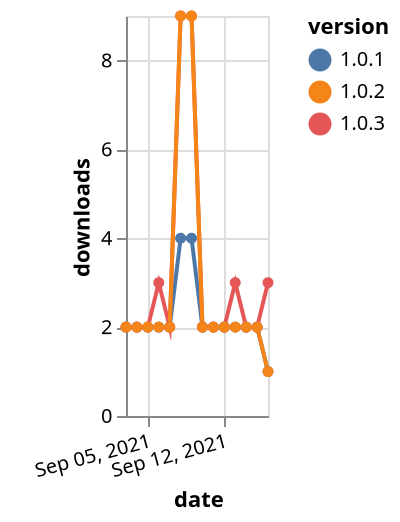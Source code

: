 {"$schema": "https://vega.github.io/schema/vega-lite/v5.json", "description": "A simple bar chart with embedded data.", "data": {"values": [{"date": "2021-09-03", "total": 1260, "delta": 2, "version": "1.0.1"}, {"date": "2021-09-04", "total": 1262, "delta": 2, "version": "1.0.1"}, {"date": "2021-09-05", "total": 1264, "delta": 2, "version": "1.0.1"}, {"date": "2021-09-06", "total": 1266, "delta": 2, "version": "1.0.1"}, {"date": "2021-09-07", "total": 1268, "delta": 2, "version": "1.0.1"}, {"date": "2021-09-08", "total": 1272, "delta": 4, "version": "1.0.1"}, {"date": "2021-09-09", "total": 1276, "delta": 4, "version": "1.0.1"}, {"date": "2021-09-10", "total": 1278, "delta": 2, "version": "1.0.1"}, {"date": "2021-09-11", "total": 1280, "delta": 2, "version": "1.0.1"}, {"date": "2021-09-12", "total": 1282, "delta": 2, "version": "1.0.1"}, {"date": "2021-09-13", "total": 1284, "delta": 2, "version": "1.0.1"}, {"date": "2021-09-14", "total": 1286, "delta": 2, "version": "1.0.1"}, {"date": "2021-09-15", "total": 1288, "delta": 2, "version": "1.0.1"}, {"date": "2021-09-16", "total": 1289, "delta": 1, "version": "1.0.1"}, {"date": "2021-09-03", "total": 806, "delta": 2, "version": "1.0.3"}, {"date": "2021-09-04", "total": 808, "delta": 2, "version": "1.0.3"}, {"date": "2021-09-05", "total": 810, "delta": 2, "version": "1.0.3"}, {"date": "2021-09-06", "total": 813, "delta": 3, "version": "1.0.3"}, {"date": "2021-09-07", "total": 815, "delta": 2, "version": "1.0.3"}, {"date": "2021-09-08", "total": 824, "delta": 9, "version": "1.0.3"}, {"date": "2021-09-09", "total": 833, "delta": 9, "version": "1.0.3"}, {"date": "2021-09-10", "total": 835, "delta": 2, "version": "1.0.3"}, {"date": "2021-09-11", "total": 837, "delta": 2, "version": "1.0.3"}, {"date": "2021-09-12", "total": 839, "delta": 2, "version": "1.0.3"}, {"date": "2021-09-13", "total": 842, "delta": 3, "version": "1.0.3"}, {"date": "2021-09-14", "total": 844, "delta": 2, "version": "1.0.3"}, {"date": "2021-09-15", "total": 846, "delta": 2, "version": "1.0.3"}, {"date": "2021-09-16", "total": 849, "delta": 3, "version": "1.0.3"}, {"date": "2021-09-03", "total": 1557, "delta": 2, "version": "1.0.2"}, {"date": "2021-09-04", "total": 1559, "delta": 2, "version": "1.0.2"}, {"date": "2021-09-05", "total": 1561, "delta": 2, "version": "1.0.2"}, {"date": "2021-09-06", "total": 1563, "delta": 2, "version": "1.0.2"}, {"date": "2021-09-07", "total": 1565, "delta": 2, "version": "1.0.2"}, {"date": "2021-09-08", "total": 1574, "delta": 9, "version": "1.0.2"}, {"date": "2021-09-09", "total": 1583, "delta": 9, "version": "1.0.2"}, {"date": "2021-09-10", "total": 1585, "delta": 2, "version": "1.0.2"}, {"date": "2021-09-11", "total": 1587, "delta": 2, "version": "1.0.2"}, {"date": "2021-09-12", "total": 1589, "delta": 2, "version": "1.0.2"}, {"date": "2021-09-13", "total": 1591, "delta": 2, "version": "1.0.2"}, {"date": "2021-09-14", "total": 1593, "delta": 2, "version": "1.0.2"}, {"date": "2021-09-15", "total": 1595, "delta": 2, "version": "1.0.2"}, {"date": "2021-09-16", "total": 1596, "delta": 1, "version": "1.0.2"}]}, "width": "container", "mark": {"type": "line", "point": {"filled": true}}, "encoding": {"x": {"field": "date", "type": "temporal", "timeUnit": "yearmonthdate", "title": "date", "axis": {"labelAngle": -15}}, "y": {"field": "delta", "type": "quantitative", "title": "downloads"}, "color": {"field": "version", "type": "nominal"}, "tooltip": {"field": "delta"}}}